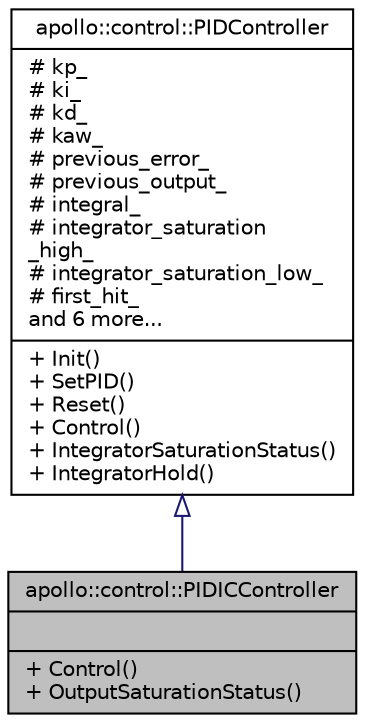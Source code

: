 digraph "apollo::control::PIDICController"
{
  edge [fontname="Helvetica",fontsize="10",labelfontname="Helvetica",labelfontsize="10"];
  node [fontname="Helvetica",fontsize="10",shape=record];
  Node2 [label="{apollo::control::PIDICController\n||+ Control()\l+ OutputSaturationStatus()\l}",height=0.2,width=0.4,color="black", fillcolor="grey75", style="filled", fontcolor="black"];
  Node3 -> Node2 [dir="back",color="midnightblue",fontsize="10",style="solid",arrowtail="onormal",fontname="Helvetica"];
  Node3 [label="{apollo::control::PIDController\n|# kp_\l# ki_\l# kd_\l# kaw_\l# previous_error_\l# previous_output_\l# integral_\l# integrator_saturation\l_high_\l# integrator_saturation_low_\l# first_hit_\land 6 more...\l|+ Init()\l+ SetPID()\l+ Reset()\l+ Control()\l+ IntegratorSaturationStatus()\l+ IntegratorHold()\l}",height=0.2,width=0.4,color="black", fillcolor="white", style="filled",URL="$classapollo_1_1control_1_1PIDController.html",tooltip="A proportional–integral–derivative controller for speed and steering using defualt integral hold..."];
}
